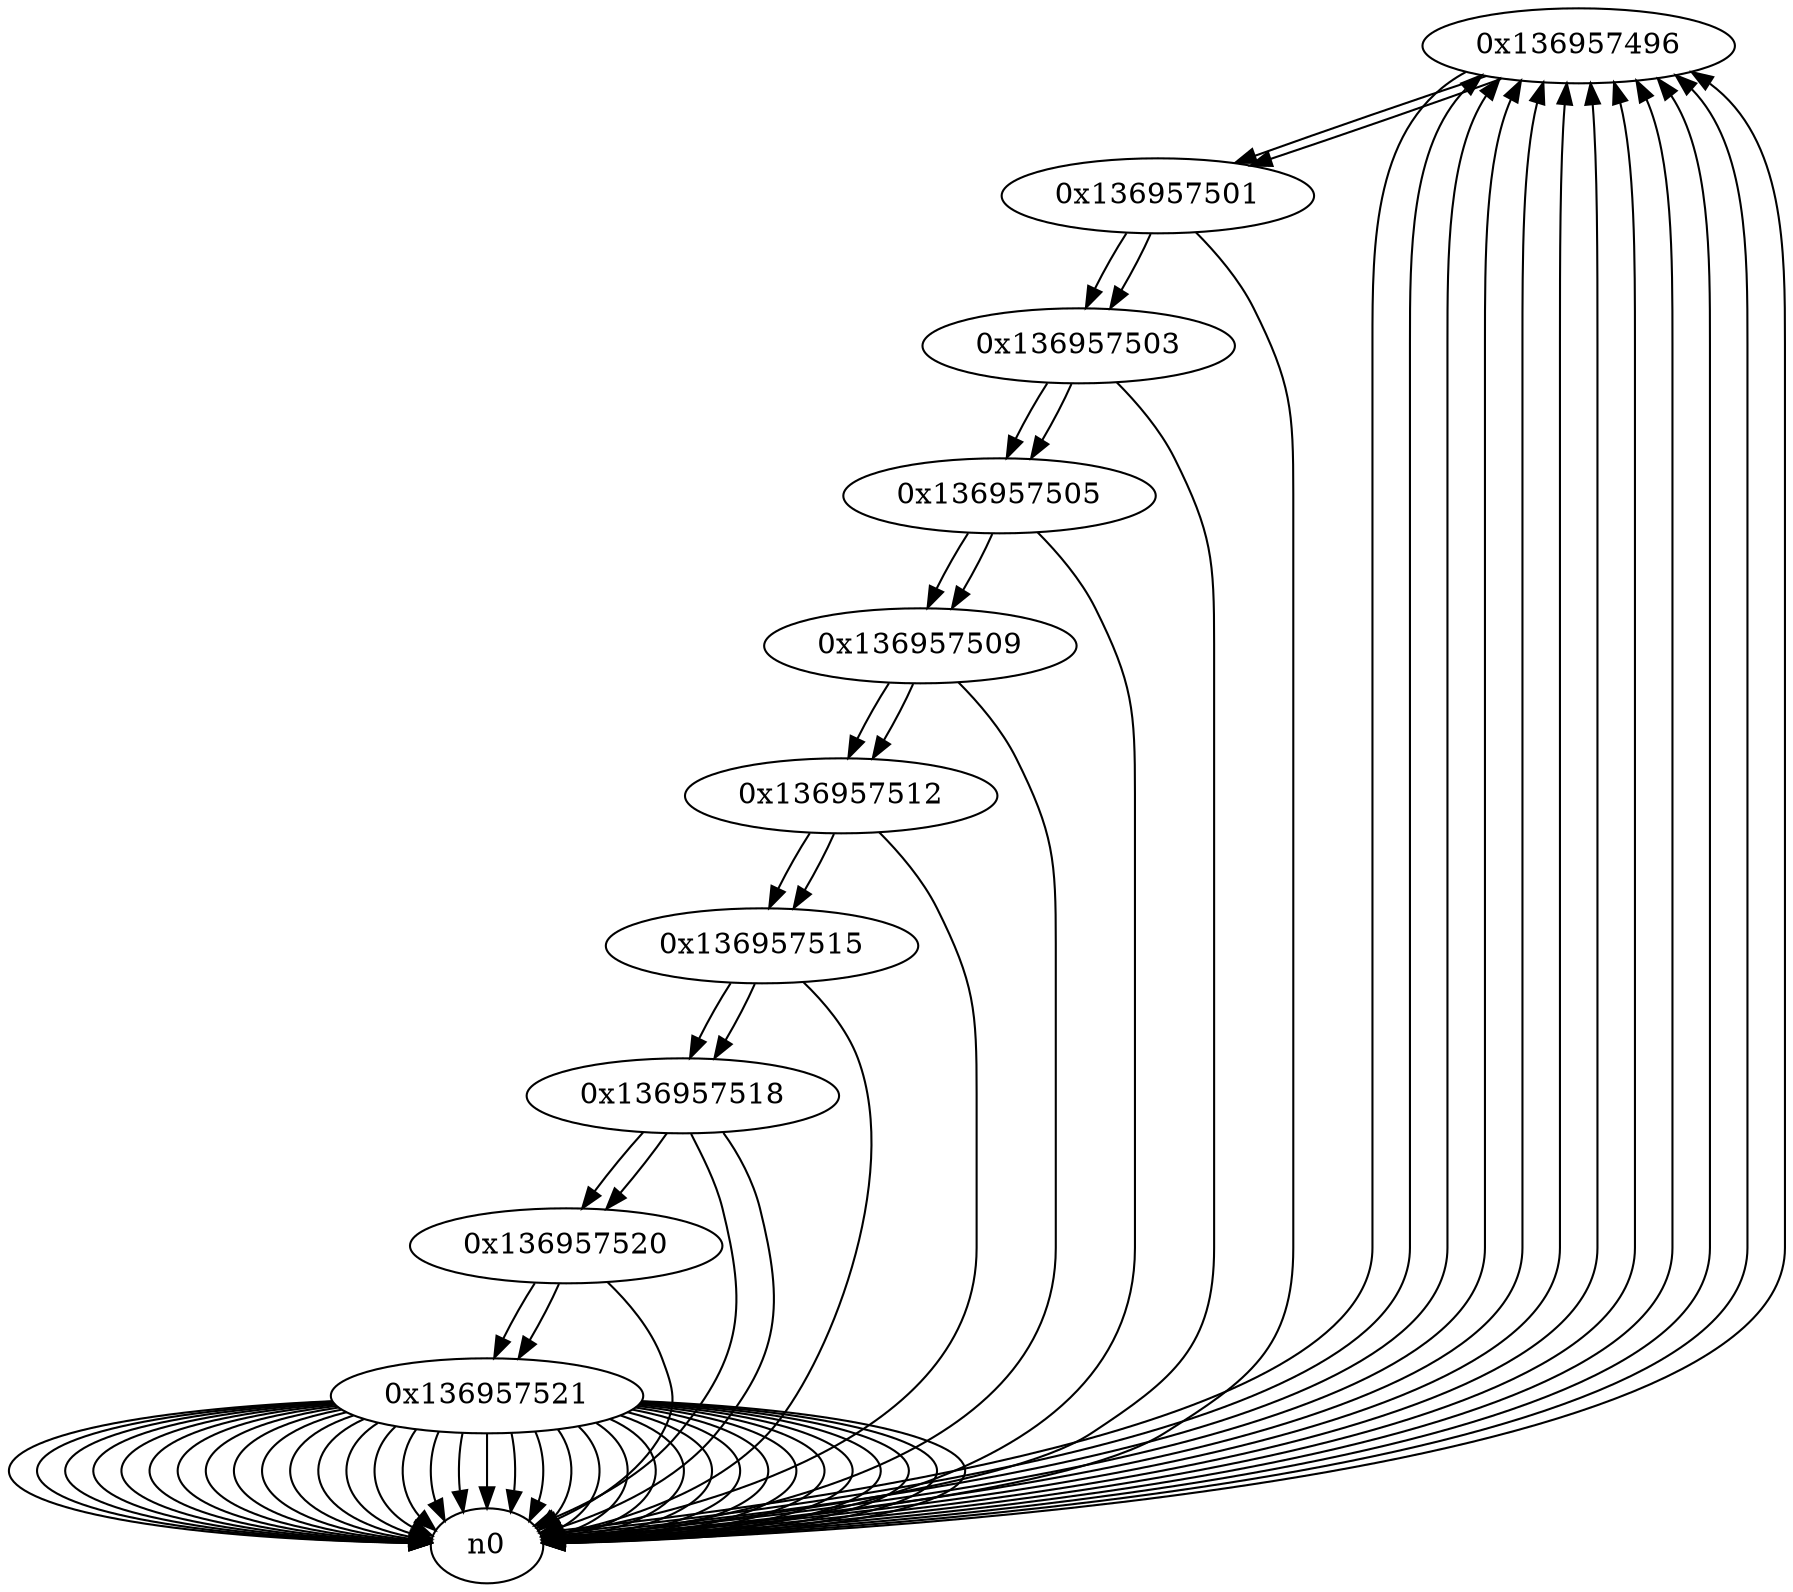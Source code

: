 digraph G{
/* nodes */
  n1 [label="0x136957496"]
  n2 [label="0x136957501"]
  n3 [label="0x136957503"]
  n4 [label="0x136957505"]
  n5 [label="0x136957509"]
  n6 [label="0x136957512"]
  n7 [label="0x136957515"]
  n8 [label="0x136957518"]
  n9 [label="0x136957520"]
  n10 [label="0x136957521"]
/* edges */
n1 -> n2;
n1 -> n0;
n0 -> n1;
n0 -> n1;
n0 -> n1;
n0 -> n1;
n0 -> n1;
n0 -> n1;
n0 -> n1;
n0 -> n1;
n0 -> n1;
n0 -> n1;
n0 -> n1;
n2 -> n3;
n2 -> n0;
n1 -> n2;
n3 -> n4;
n3 -> n0;
n2 -> n3;
n4 -> n5;
n4 -> n0;
n3 -> n4;
n5 -> n6;
n5 -> n0;
n4 -> n5;
n6 -> n7;
n6 -> n0;
n5 -> n6;
n7 -> n8;
n7 -> n0;
n6 -> n7;
n8 -> n9;
n8 -> n0;
n8 -> n0;
n7 -> n8;
n9 -> n10;
n9 -> n0;
n8 -> n9;
n10 -> n0;
n10 -> n0;
n10 -> n0;
n10 -> n0;
n10 -> n0;
n10 -> n0;
n10 -> n0;
n10 -> n0;
n10 -> n0;
n10 -> n0;
n10 -> n0;
n10 -> n0;
n10 -> n0;
n10 -> n0;
n10 -> n0;
n10 -> n0;
n10 -> n0;
n10 -> n0;
n10 -> n0;
n10 -> n0;
n10 -> n0;
n10 -> n0;
n10 -> n0;
n10 -> n0;
n10 -> n0;
n10 -> n0;
n10 -> n0;
n10 -> n0;
n10 -> n0;
n10 -> n0;
n10 -> n0;
n10 -> n0;
n10 -> n0;
n10 -> n0;
n10 -> n0;
n9 -> n10;
}

